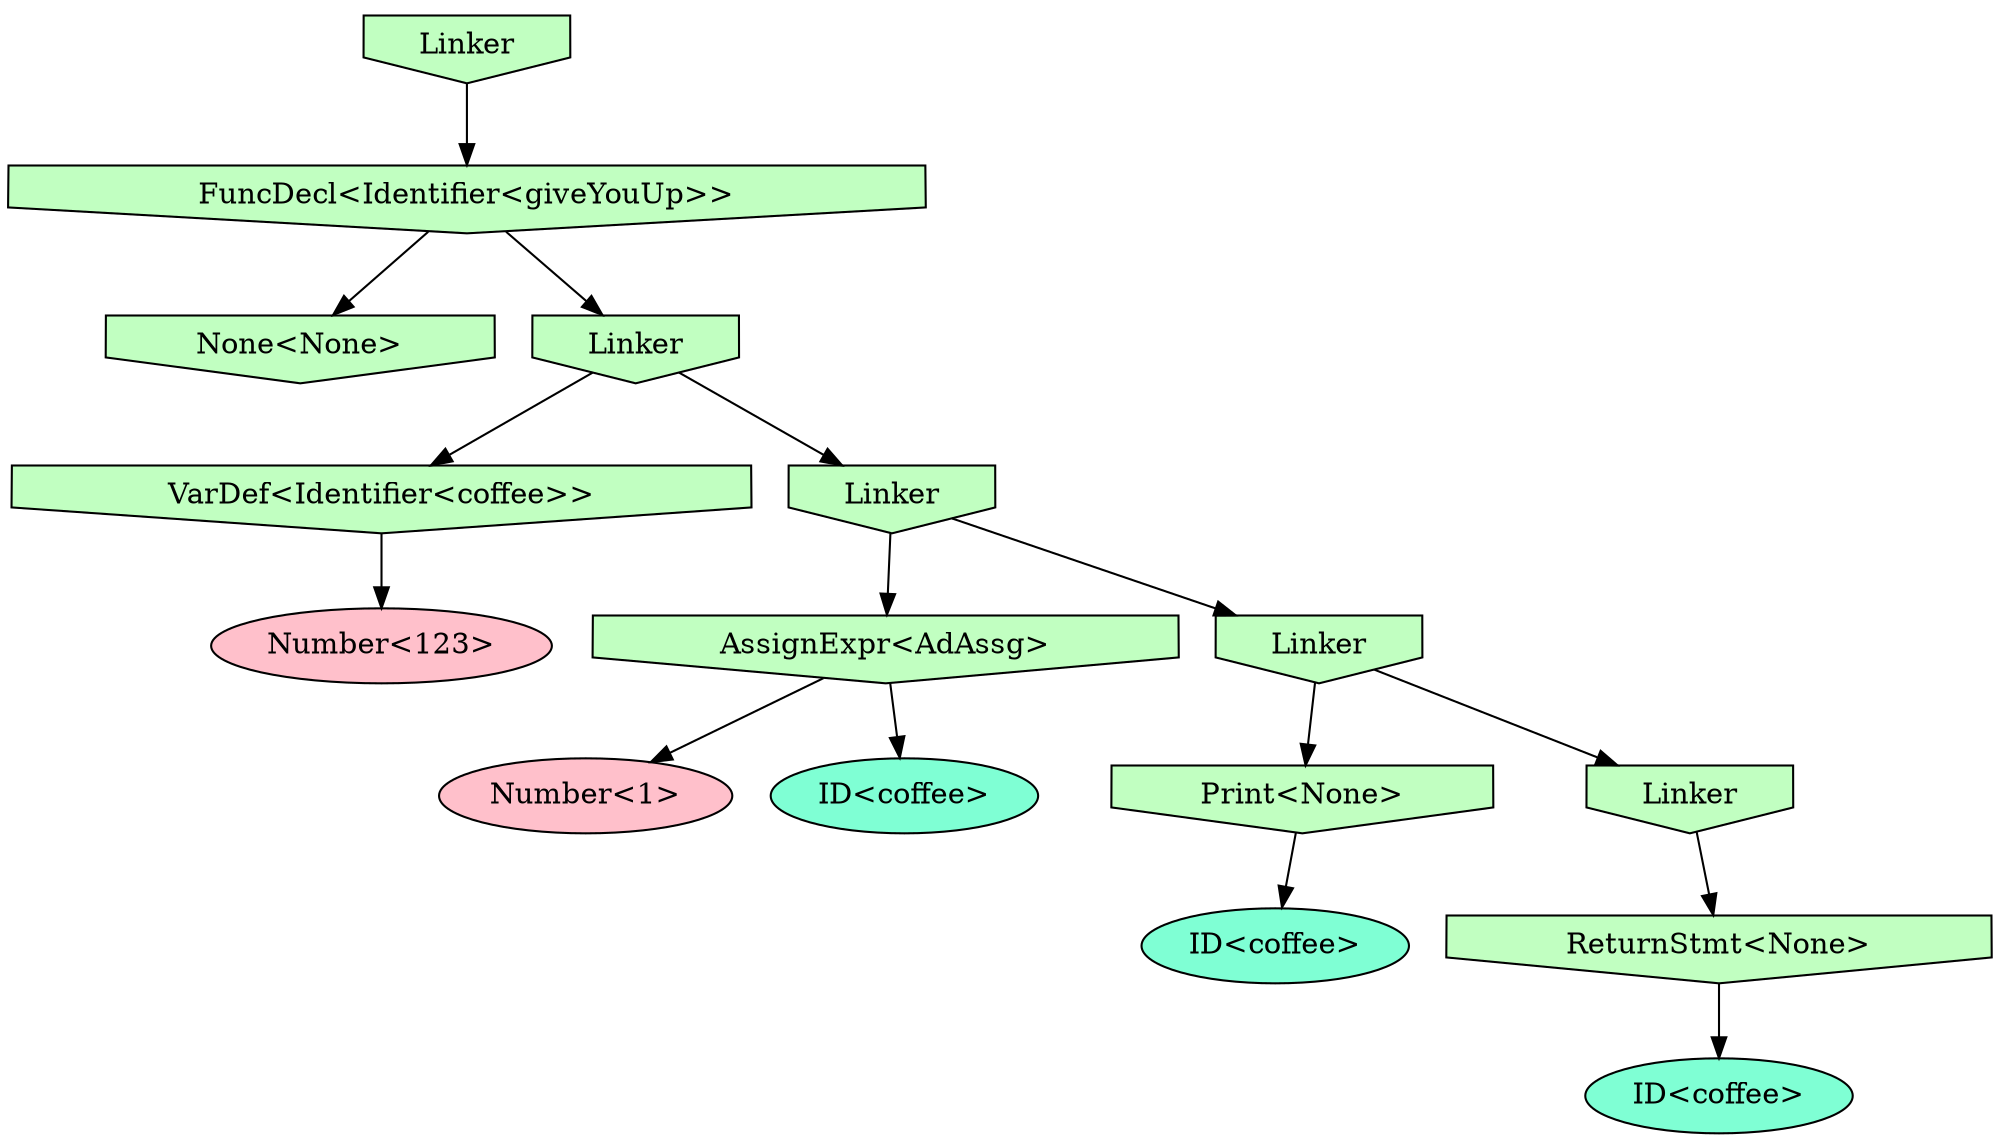 digraph structure {
node0x7fc493504840[label="Linker" shape=invhouse fillcolor=darkseagreen1 style=filled]
node0x7fc493504840->node0x7fc493504800
node0x7fc493504800[label="FuncDecl<Identifier<giveYouUp>>" shape=invhouse fillcolor=darkseagreen1 style=filled]
node0x7fc493504800->node0x7fc493504140
node0x7fc493504140[label="None<None>" shape=invhouse fillcolor=darkseagreen1 style=filled]
node0x7fc493504800->node0x7fc493504540
node0x7fc493504540[label="Linker" shape=invhouse fillcolor=darkseagreen1 style=filled]
node0x7fc493504540->node0x7fc4935044c0
node0x7fc4935044c0[label="VarDef<Identifier<coffee>>" shape=invhouse fillcolor=darkseagreen1 style=filled]
node0x7fc4935044c0->node0x7fc493504500
node0x7fc493504500[label="Number<123>" shape=oval fillcolor=pink style=filled]
node0x7fc493504540->node0x7fc493504640
node0x7fc493504640[label="Linker" shape=invhouse fillcolor=darkseagreen1 style=filled]
node0x7fc493504640->node0x7fc4935045c0
node0x7fc4935045c0[label="AssignExpr<AdAssg>" shape=invhouse fillcolor=darkseagreen1 style=filled]
node0x7fc4935045c0->node0x7fc493504580
node0x7fc493504580[label="Number<1>" shape=oval fillcolor=pink style=filled]
node0x7fc4935045c0->node0x7fc493504600
node0x7fc493504600[label="ID<coffee>" shape=oval fillcolor=aquamarine style=filled]
node0x7fc493504640->node0x7fc493504700
node0x7fc493504700[label="Linker" shape=invhouse fillcolor=darkseagreen1 style=filled]
node0x7fc493504700->node0x7fc4935046c0
node0x7fc4935046c0[label="Print<None>" shape=invhouse fillcolor=darkseagreen1 style=filled]
node0x7fc4935046c0->node0x7fc493504680
node0x7fc493504680[label="ID<coffee>" shape=oval fillcolor=aquamarine style=filled]
node0x7fc493504700->node0x7fc4935047c0
node0x7fc4935047c0[label="Linker" shape=invhouse fillcolor=darkseagreen1 style=filled]
node0x7fc4935047c0->node0x7fc493504780
node0x7fc493504780[label="ReturnStmt<None>" shape=invhouse fillcolor=darkseagreen1 style=filled]
node0x7fc493504780->node0x7fc493504740
node0x7fc493504740[label="ID<coffee>" shape=oval fillcolor=aquamarine style=filled]
}

